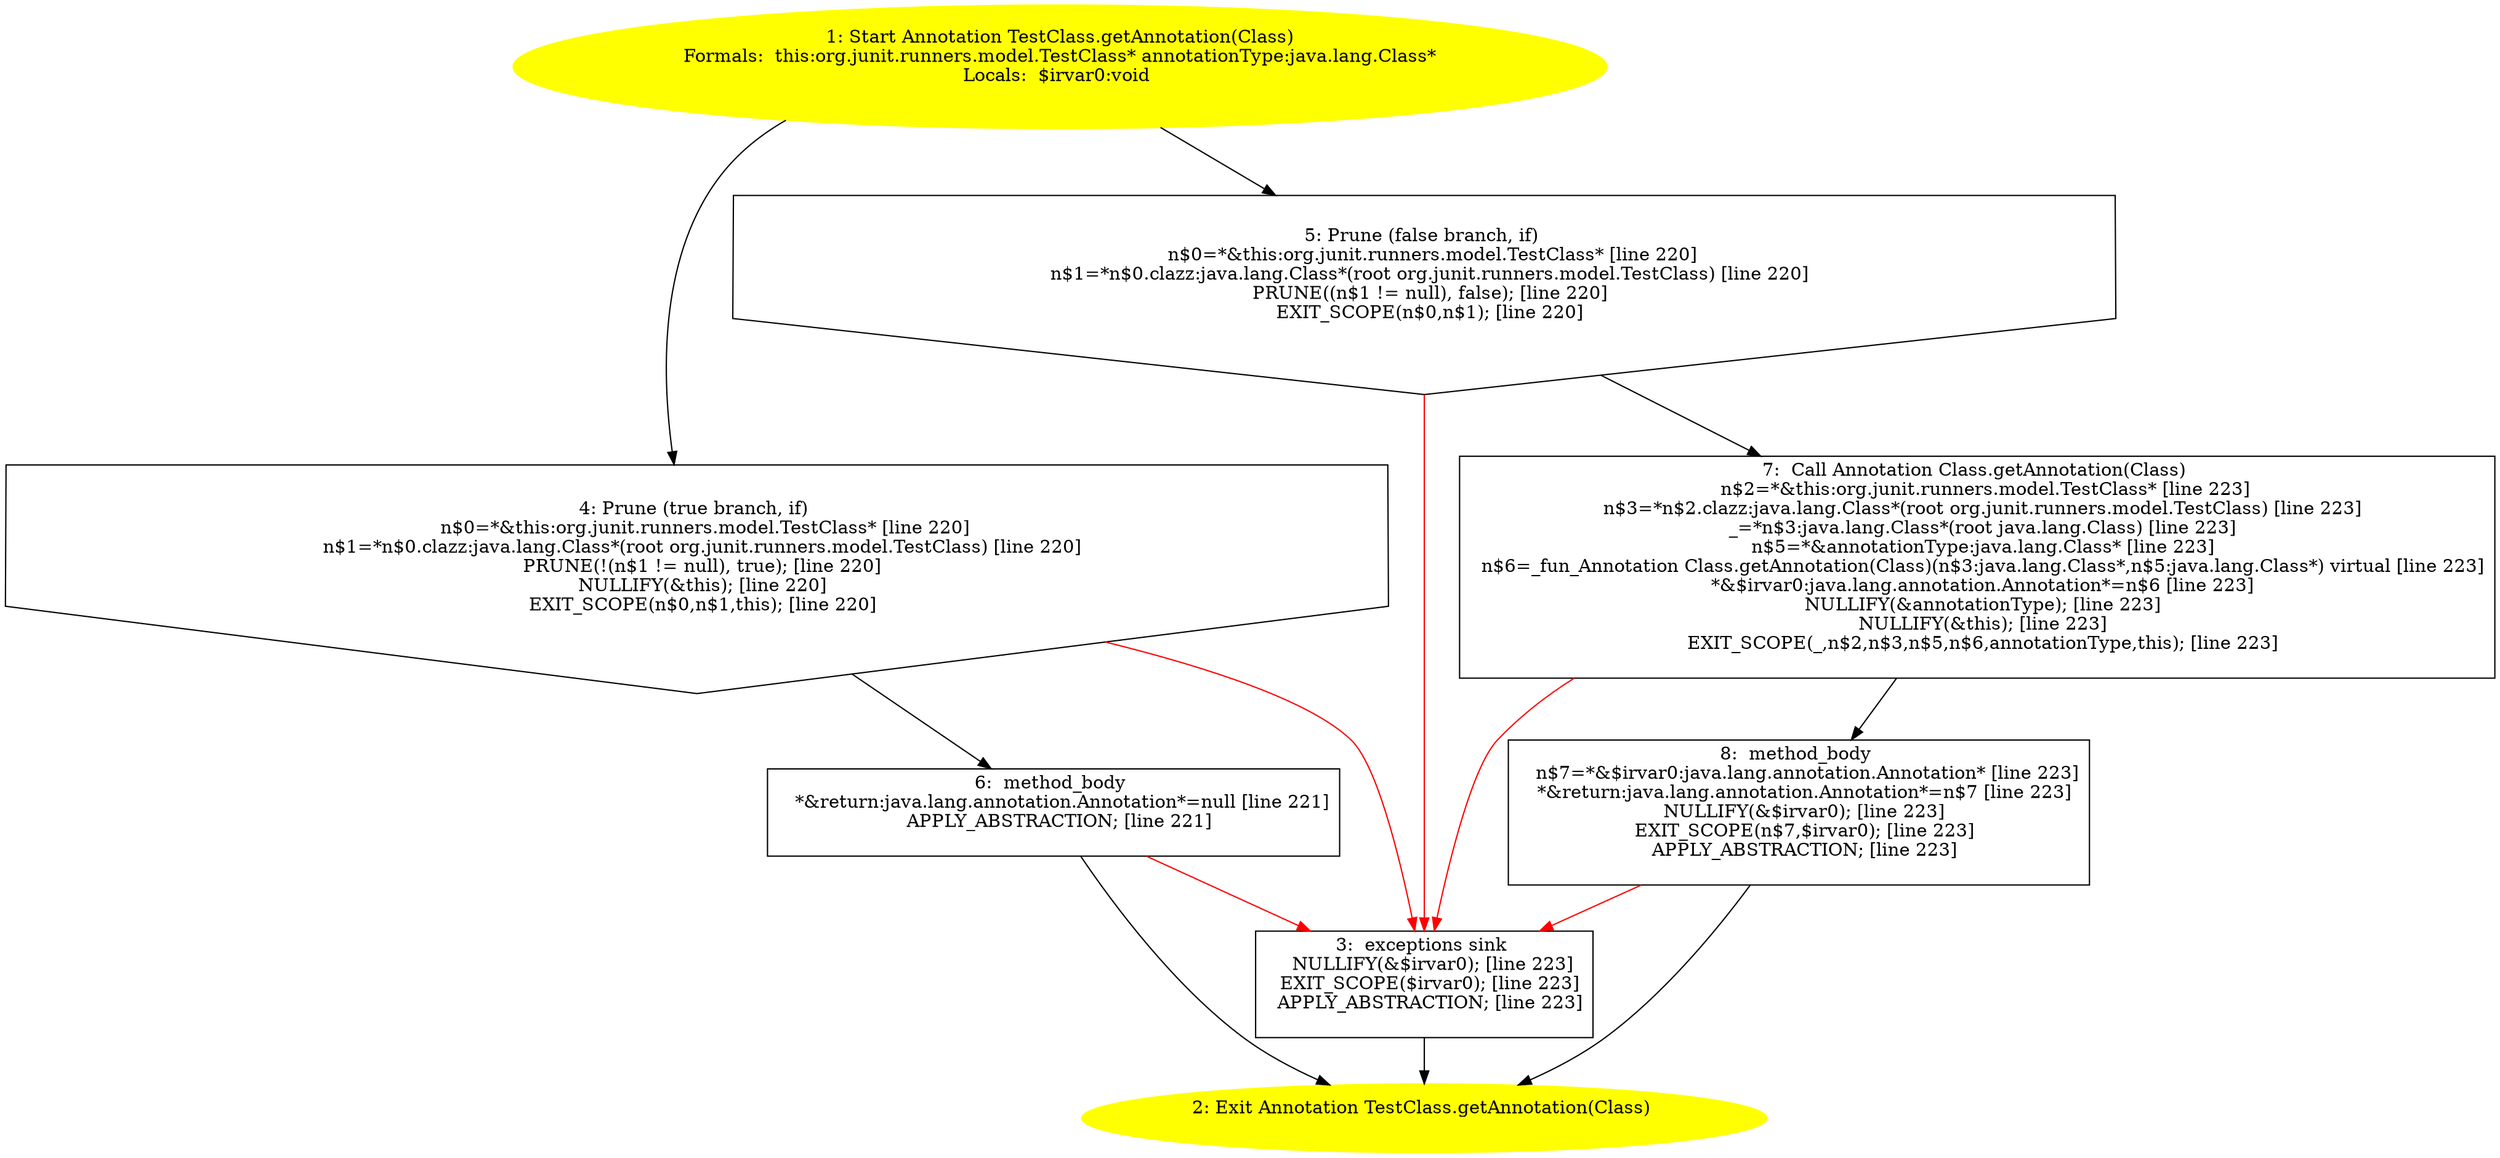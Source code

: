 /* @generated */
digraph cfg {
"org.junit.runners.model.TestClass.getAnnotation(java.lang.Class):java.lang.annotation.Annotation.41a364e0f70f59a4116718b9b9bf2971_1" [label="1: Start Annotation TestClass.getAnnotation(Class)\nFormals:  this:org.junit.runners.model.TestClass* annotationType:java.lang.Class*\nLocals:  $irvar0:void \n  " color=yellow style=filled]
	

	 "org.junit.runners.model.TestClass.getAnnotation(java.lang.Class):java.lang.annotation.Annotation.41a364e0f70f59a4116718b9b9bf2971_1" -> "org.junit.runners.model.TestClass.getAnnotation(java.lang.Class):java.lang.annotation.Annotation.41a364e0f70f59a4116718b9b9bf2971_4" ;
	 "org.junit.runners.model.TestClass.getAnnotation(java.lang.Class):java.lang.annotation.Annotation.41a364e0f70f59a4116718b9b9bf2971_1" -> "org.junit.runners.model.TestClass.getAnnotation(java.lang.Class):java.lang.annotation.Annotation.41a364e0f70f59a4116718b9b9bf2971_5" ;
"org.junit.runners.model.TestClass.getAnnotation(java.lang.Class):java.lang.annotation.Annotation.41a364e0f70f59a4116718b9b9bf2971_2" [label="2: Exit Annotation TestClass.getAnnotation(Class) \n  " color=yellow style=filled]
	

"org.junit.runners.model.TestClass.getAnnotation(java.lang.Class):java.lang.annotation.Annotation.41a364e0f70f59a4116718b9b9bf2971_3" [label="3:  exceptions sink \n   NULLIFY(&$irvar0); [line 223]\n  EXIT_SCOPE($irvar0); [line 223]\n  APPLY_ABSTRACTION; [line 223]\n " shape="box"]
	

	 "org.junit.runners.model.TestClass.getAnnotation(java.lang.Class):java.lang.annotation.Annotation.41a364e0f70f59a4116718b9b9bf2971_3" -> "org.junit.runners.model.TestClass.getAnnotation(java.lang.Class):java.lang.annotation.Annotation.41a364e0f70f59a4116718b9b9bf2971_2" ;
"org.junit.runners.model.TestClass.getAnnotation(java.lang.Class):java.lang.annotation.Annotation.41a364e0f70f59a4116718b9b9bf2971_4" [label="4: Prune (true branch, if) \n   n$0=*&this:org.junit.runners.model.TestClass* [line 220]\n  n$1=*n$0.clazz:java.lang.Class*(root org.junit.runners.model.TestClass) [line 220]\n  PRUNE(!(n$1 != null), true); [line 220]\n  NULLIFY(&this); [line 220]\n  EXIT_SCOPE(n$0,n$1,this); [line 220]\n " shape="invhouse"]
	

	 "org.junit.runners.model.TestClass.getAnnotation(java.lang.Class):java.lang.annotation.Annotation.41a364e0f70f59a4116718b9b9bf2971_4" -> "org.junit.runners.model.TestClass.getAnnotation(java.lang.Class):java.lang.annotation.Annotation.41a364e0f70f59a4116718b9b9bf2971_6" ;
	 "org.junit.runners.model.TestClass.getAnnotation(java.lang.Class):java.lang.annotation.Annotation.41a364e0f70f59a4116718b9b9bf2971_4" -> "org.junit.runners.model.TestClass.getAnnotation(java.lang.Class):java.lang.annotation.Annotation.41a364e0f70f59a4116718b9b9bf2971_3" [color="red" ];
"org.junit.runners.model.TestClass.getAnnotation(java.lang.Class):java.lang.annotation.Annotation.41a364e0f70f59a4116718b9b9bf2971_5" [label="5: Prune (false branch, if) \n   n$0=*&this:org.junit.runners.model.TestClass* [line 220]\n  n$1=*n$0.clazz:java.lang.Class*(root org.junit.runners.model.TestClass) [line 220]\n  PRUNE((n$1 != null), false); [line 220]\n  EXIT_SCOPE(n$0,n$1); [line 220]\n " shape="invhouse"]
	

	 "org.junit.runners.model.TestClass.getAnnotation(java.lang.Class):java.lang.annotation.Annotation.41a364e0f70f59a4116718b9b9bf2971_5" -> "org.junit.runners.model.TestClass.getAnnotation(java.lang.Class):java.lang.annotation.Annotation.41a364e0f70f59a4116718b9b9bf2971_7" ;
	 "org.junit.runners.model.TestClass.getAnnotation(java.lang.Class):java.lang.annotation.Annotation.41a364e0f70f59a4116718b9b9bf2971_5" -> "org.junit.runners.model.TestClass.getAnnotation(java.lang.Class):java.lang.annotation.Annotation.41a364e0f70f59a4116718b9b9bf2971_3" [color="red" ];
"org.junit.runners.model.TestClass.getAnnotation(java.lang.Class):java.lang.annotation.Annotation.41a364e0f70f59a4116718b9b9bf2971_6" [label="6:  method_body \n   *&return:java.lang.annotation.Annotation*=null [line 221]\n  APPLY_ABSTRACTION; [line 221]\n " shape="box"]
	

	 "org.junit.runners.model.TestClass.getAnnotation(java.lang.Class):java.lang.annotation.Annotation.41a364e0f70f59a4116718b9b9bf2971_6" -> "org.junit.runners.model.TestClass.getAnnotation(java.lang.Class):java.lang.annotation.Annotation.41a364e0f70f59a4116718b9b9bf2971_2" ;
	 "org.junit.runners.model.TestClass.getAnnotation(java.lang.Class):java.lang.annotation.Annotation.41a364e0f70f59a4116718b9b9bf2971_6" -> "org.junit.runners.model.TestClass.getAnnotation(java.lang.Class):java.lang.annotation.Annotation.41a364e0f70f59a4116718b9b9bf2971_3" [color="red" ];
"org.junit.runners.model.TestClass.getAnnotation(java.lang.Class):java.lang.annotation.Annotation.41a364e0f70f59a4116718b9b9bf2971_7" [label="7:  Call Annotation Class.getAnnotation(Class) \n   n$2=*&this:org.junit.runners.model.TestClass* [line 223]\n  n$3=*n$2.clazz:java.lang.Class*(root org.junit.runners.model.TestClass) [line 223]\n  _=*n$3:java.lang.Class*(root java.lang.Class) [line 223]\n  n$5=*&annotationType:java.lang.Class* [line 223]\n  n$6=_fun_Annotation Class.getAnnotation(Class)(n$3:java.lang.Class*,n$5:java.lang.Class*) virtual [line 223]\n  *&$irvar0:java.lang.annotation.Annotation*=n$6 [line 223]\n  NULLIFY(&annotationType); [line 223]\n  NULLIFY(&this); [line 223]\n  EXIT_SCOPE(_,n$2,n$3,n$5,n$6,annotationType,this); [line 223]\n " shape="box"]
	

	 "org.junit.runners.model.TestClass.getAnnotation(java.lang.Class):java.lang.annotation.Annotation.41a364e0f70f59a4116718b9b9bf2971_7" -> "org.junit.runners.model.TestClass.getAnnotation(java.lang.Class):java.lang.annotation.Annotation.41a364e0f70f59a4116718b9b9bf2971_8" ;
	 "org.junit.runners.model.TestClass.getAnnotation(java.lang.Class):java.lang.annotation.Annotation.41a364e0f70f59a4116718b9b9bf2971_7" -> "org.junit.runners.model.TestClass.getAnnotation(java.lang.Class):java.lang.annotation.Annotation.41a364e0f70f59a4116718b9b9bf2971_3" [color="red" ];
"org.junit.runners.model.TestClass.getAnnotation(java.lang.Class):java.lang.annotation.Annotation.41a364e0f70f59a4116718b9b9bf2971_8" [label="8:  method_body \n   n$7=*&$irvar0:java.lang.annotation.Annotation* [line 223]\n  *&return:java.lang.annotation.Annotation*=n$7 [line 223]\n  NULLIFY(&$irvar0); [line 223]\n  EXIT_SCOPE(n$7,$irvar0); [line 223]\n  APPLY_ABSTRACTION; [line 223]\n " shape="box"]
	

	 "org.junit.runners.model.TestClass.getAnnotation(java.lang.Class):java.lang.annotation.Annotation.41a364e0f70f59a4116718b9b9bf2971_8" -> "org.junit.runners.model.TestClass.getAnnotation(java.lang.Class):java.lang.annotation.Annotation.41a364e0f70f59a4116718b9b9bf2971_2" ;
	 "org.junit.runners.model.TestClass.getAnnotation(java.lang.Class):java.lang.annotation.Annotation.41a364e0f70f59a4116718b9b9bf2971_8" -> "org.junit.runners.model.TestClass.getAnnotation(java.lang.Class):java.lang.annotation.Annotation.41a364e0f70f59a4116718b9b9bf2971_3" [color="red" ];
}
